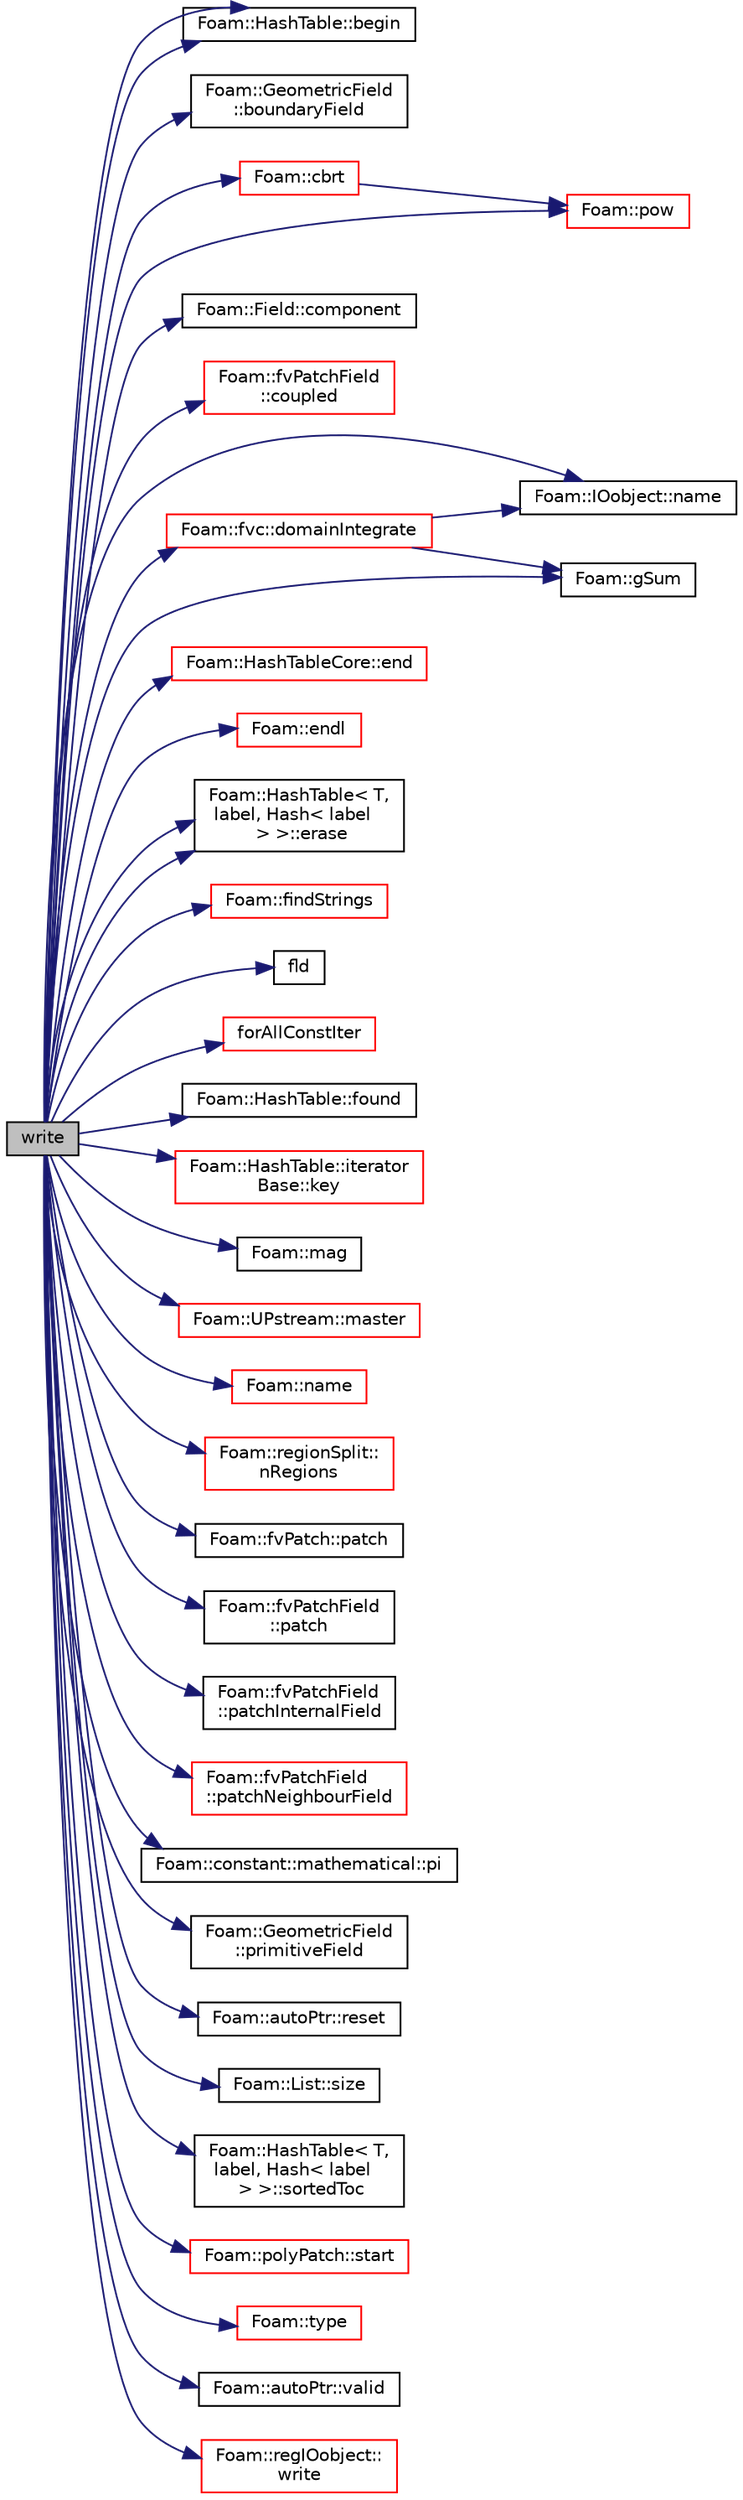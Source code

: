 digraph "write"
{
  bgcolor="transparent";
  edge [fontname="Helvetica",fontsize="10",labelfontname="Helvetica",labelfontsize="10"];
  node [fontname="Helvetica",fontsize="10",shape=record];
  rankdir="LR";
  Node310 [label="write",height=0.2,width=0.4,color="black", fillcolor="grey75", style="filled", fontcolor="black"];
  Node310 -> Node311 [color="midnightblue",fontsize="10",style="solid",fontname="Helvetica"];
  Node311 [label="Foam::HashTable::begin",height=0.2,width=0.4,color="black",URL="$a26841.html#a4718c822b6b0cd47612f37199986753a",tooltip="Iterator set to the beginning of the HashTable. "];
  Node310 -> Node311 [color="midnightblue",fontsize="10",style="solid",fontname="Helvetica"];
  Node310 -> Node312 [color="midnightblue",fontsize="10",style="solid",fontname="Helvetica"];
  Node312 [label="Foam::GeometricField\l::boundaryField",height=0.2,width=0.4,color="black",URL="$a23249.html#a9ff7de36fba06b4f4f77a75142ad72b6",tooltip="Return const-reference to the boundary field. "];
  Node310 -> Node313 [color="midnightblue",fontsize="10",style="solid",fontname="Helvetica"];
  Node313 [label="Foam::cbrt",height=0.2,width=0.4,color="red",URL="$a21851.html#aca0b7feea326c0e1e9e04078a319d019"];
  Node313 -> Node318 [color="midnightblue",fontsize="10",style="solid",fontname="Helvetica"];
  Node318 [label="Foam::pow",height=0.2,width=0.4,color="red",URL="$a21851.html#a7500c8e9d27a442adc75e287de074c7c"];
  Node310 -> Node319 [color="midnightblue",fontsize="10",style="solid",fontname="Helvetica"];
  Node319 [label="Foam::Field::component",height=0.2,width=0.4,color="black",URL="$a27573.html#aef03a3d86f5e52bd0f5fd130cb44a20e",tooltip="Return a component field of the field. "];
  Node310 -> Node320 [color="midnightblue",fontsize="10",style="solid",fontname="Helvetica"];
  Node320 [label="Foam::fvPatchField\l::coupled",height=0.2,width=0.4,color="red",URL="$a23169.html#a39c01db0e66d00fe0621a0c7e5fc4ead",tooltip="Return true if this patch field is coupled. "];
  Node310 -> Node322 [color="midnightblue",fontsize="10",style="solid",fontname="Helvetica"];
  Node322 [label="Foam::fvc::domainIntegrate",height=0.2,width=0.4,color="red",URL="$a21861.html#a97e6958677a3a619ece7528613725d84"];
  Node322 -> Node323 [color="midnightblue",fontsize="10",style="solid",fontname="Helvetica"];
  Node323 [label="Foam::IOobject::name",height=0.2,width=0.4,color="black",URL="$a27249.html#acc80e00a8ac919288fb55bd14cc88bf6",tooltip="Return name. "];
  Node322 -> Node325 [color="midnightblue",fontsize="10",style="solid",fontname="Helvetica"];
  Node325 [label="Foam::gSum",height=0.2,width=0.4,color="black",URL="$a21851.html#a11b1ebb4c53ad062332767d75ca96328"];
  Node310 -> Node329 [color="midnightblue",fontsize="10",style="solid",fontname="Helvetica"];
  Node329 [label="Foam::HashTableCore::end",height=0.2,width=0.4,color="red",URL="$a26849.html#a540580a296c0ff351686ceb4f27b6fe6",tooltip="iteratorEnd set to beyond the end of any HashTable "];
  Node310 -> Node333 [color="midnightblue",fontsize="10",style="solid",fontname="Helvetica"];
  Node333 [label="Foam::endl",height=0.2,width=0.4,color="red",URL="$a21851.html#a2db8fe02a0d3909e9351bb4275b23ce4",tooltip="Add newline and flush stream. "];
  Node310 -> Node335 [color="midnightblue",fontsize="10",style="solid",fontname="Helvetica"];
  Node335 [label="Foam::HashTable\< T,\l label, Hash\< label\l \> \>::erase",height=0.2,width=0.4,color="black",URL="$a26841.html#a12d8ea138d4886b42bc135cd082652c7",tooltip="Erase a hashedEntry specified by given iterator. "];
  Node310 -> Node335 [color="midnightblue",fontsize="10",style="solid",fontname="Helvetica"];
  Node310 -> Node336 [color="midnightblue",fontsize="10",style="solid",fontname="Helvetica"];
  Node336 [label="Foam::findStrings",height=0.2,width=0.4,color="red",URL="$a21851.html#a24d78dbd0055269ca2a05f27a1edebff",tooltip="Return true if string matches one of the regular expressions. "];
  Node310 -> Node380 [color="midnightblue",fontsize="10",style="solid",fontname="Helvetica"];
  Node380 [label="fld",height=0.2,width=0.4,color="black",URL="$a19337.html#a378472d1f8b33eeefbda63a947476c8c"];
  Node310 -> Node381 [color="midnightblue",fontsize="10",style="solid",fontname="Helvetica"];
  Node381 [label="forAllConstIter",height=0.2,width=0.4,color="red",URL="$a39311.html#ae21e2836509b0fa7f7cedf6493b11b09"];
  Node310 -> Node629 [color="midnightblue",fontsize="10",style="solid",fontname="Helvetica"];
  Node629 [label="Foam::HashTable::found",height=0.2,width=0.4,color="black",URL="$a26841.html#a9a7a02c333e3e98344a1e5b891c4d985",tooltip="Return true if hashedEntry is found in table. "];
  Node310 -> Node325 [color="midnightblue",fontsize="10",style="solid",fontname="Helvetica"];
  Node310 -> Node630 [color="midnightblue",fontsize="10",style="solid",fontname="Helvetica"];
  Node630 [label="Foam::HashTable::iterator\lBase::key",height=0.2,width=0.4,color="red",URL="$a26861.html#ac08bec26397305de58d0d17659780606",tooltip="Return the Key corresponding to the iterator. "];
  Node310 -> Node445 [color="midnightblue",fontsize="10",style="solid",fontname="Helvetica"];
  Node445 [label="Foam::mag",height=0.2,width=0.4,color="black",URL="$a21851.html#a929da2a3fdcf3dacbbe0487d3a330dae"];
  Node310 -> Node606 [color="midnightblue",fontsize="10",style="solid",fontname="Helvetica"];
  Node606 [label="Foam::UPstream::master",height=0.2,width=0.4,color="red",URL="$a27377.html#a36af549940a0aae3733774649594489f",tooltip="Am I the master process. "];
  Node310 -> Node513 [color="midnightblue",fontsize="10",style="solid",fontname="Helvetica"];
  Node513 [label="Foam::name",height=0.2,width=0.4,color="red",URL="$a21851.html#adcb0df2bd4953cb6bb390272d8263c3a",tooltip="Return a string representation of a complex. "];
  Node310 -> Node323 [color="midnightblue",fontsize="10",style="solid",fontname="Helvetica"];
  Node310 -> Node631 [color="midnightblue",fontsize="10",style="solid",fontname="Helvetica"];
  Node631 [label="Foam::regionSplit::\lnRegions",height=0.2,width=0.4,color="red",URL="$a26337.html#aea6a36c10dbbc8d2f593a71aa1bb12b0",tooltip="Return total number of regions. "];
  Node310 -> Node636 [color="midnightblue",fontsize="10",style="solid",fontname="Helvetica"];
  Node636 [label="Foam::fvPatch::patch",height=0.2,width=0.4,color="black",URL="$a23693.html#a733fd433f94cab9899e34dcc9709333e",tooltip="Return the polyPatch. "];
  Node310 -> Node637 [color="midnightblue",fontsize="10",style="solid",fontname="Helvetica"];
  Node637 [label="Foam::fvPatchField\l::patch",height=0.2,width=0.4,color="black",URL="$a23169.html#aca0923a4611f6166ffd8fa14d81864a4",tooltip="Return patch. "];
  Node310 -> Node638 [color="midnightblue",fontsize="10",style="solid",fontname="Helvetica"];
  Node638 [label="Foam::fvPatchField\l::patchInternalField",height=0.2,width=0.4,color="black",URL="$a23169.html#a3b74a67629ed67899295ec63e8f9ae84",tooltip="Return internal field next to patch as patch field. "];
  Node310 -> Node639 [color="midnightblue",fontsize="10",style="solid",fontname="Helvetica"];
  Node639 [label="Foam::fvPatchField\l::patchNeighbourField",height=0.2,width=0.4,color="red",URL="$a23169.html#a3eee7e8e27377d66dd0f20d3697d6b78",tooltip="Return patchField on the opposite patch of a coupled patch. "];
  Node310 -> Node447 [color="midnightblue",fontsize="10",style="solid",fontname="Helvetica"];
  Node447 [label="Foam::constant::mathematical::pi",height=0.2,width=0.4,color="black",URL="$a21892.html#a731b8788a4c01586c35266c7ca4fed04"];
  Node310 -> Node318 [color="midnightblue",fontsize="10",style="solid",fontname="Helvetica"];
  Node310 -> Node328 [color="midnightblue",fontsize="10",style="solid",fontname="Helvetica"];
  Node328 [label="Foam::GeometricField\l::primitiveField",height=0.2,width=0.4,color="black",URL="$a23249.html#a3d8b34acd265b26c7d4984d1618f9ee2",tooltip="Return a const-reference to the internal field. "];
  Node310 -> Node645 [color="midnightblue",fontsize="10",style="solid",fontname="Helvetica"];
  Node645 [label="Foam::autoPtr::reset",height=0.2,width=0.4,color="black",URL="$a27073.html#ab46a1bc64c9af6414376c6c18d3bee62",tooltip="If object pointer already set, delete object and set to given. "];
  Node310 -> Node431 [color="midnightblue",fontsize="10",style="solid",fontname="Helvetica"];
  Node431 [label="Foam::List::size",height=0.2,width=0.4,color="black",URL="$a26833.html#a8a5f6fa29bd4b500caf186f60245b384",tooltip="Override size to be inconsistent with allocated storage. "];
  Node310 -> Node646 [color="midnightblue",fontsize="10",style="solid",fontname="Helvetica"];
  Node646 [label="Foam::HashTable\< T,\l label, Hash\< label\l \> \>::sortedToc",height=0.2,width=0.4,color="black",URL="$a26841.html#a00e373a2c0d6161c4bcdc4453c1bb35e",tooltip="Return the table of contents as a sorted list. "];
  Node310 -> Node647 [color="midnightblue",fontsize="10",style="solid",fontname="Helvetica"];
  Node647 [label="Foam::polyPatch::start",height=0.2,width=0.4,color="red",URL="$a28633.html#a6bfd3e3abb11e98bdb4b98671cec1234",tooltip="Return start label of this patch in the polyMesh face list. "];
  Node310 -> Node465 [color="midnightblue",fontsize="10",style="solid",fontname="Helvetica"];
  Node465 [label="Foam::type",height=0.2,width=0.4,color="red",URL="$a21851.html#aec48583af672626378f501eb9fc32cd1",tooltip="Return the file type: DIRECTORY or FILE. "];
  Node310 -> Node556 [color="midnightblue",fontsize="10",style="solid",fontname="Helvetica"];
  Node556 [label="Foam::autoPtr::valid",height=0.2,width=0.4,color="black",URL="$a27073.html#a315419f26d3c59fa143b49b90a019049",tooltip="Return true if the autoPtr valid (ie, the pointer is set) "];
  Node310 -> Node508 [color="midnightblue",fontsize="10",style="solid",fontname="Helvetica"];
  Node508 [label="Foam::regIOobject::\lwrite",height=0.2,width=0.4,color="red",URL="$a27441.html#ad48b7b943e88478c15879659cce7aebc",tooltip="Write using setting from DB. "];
}
